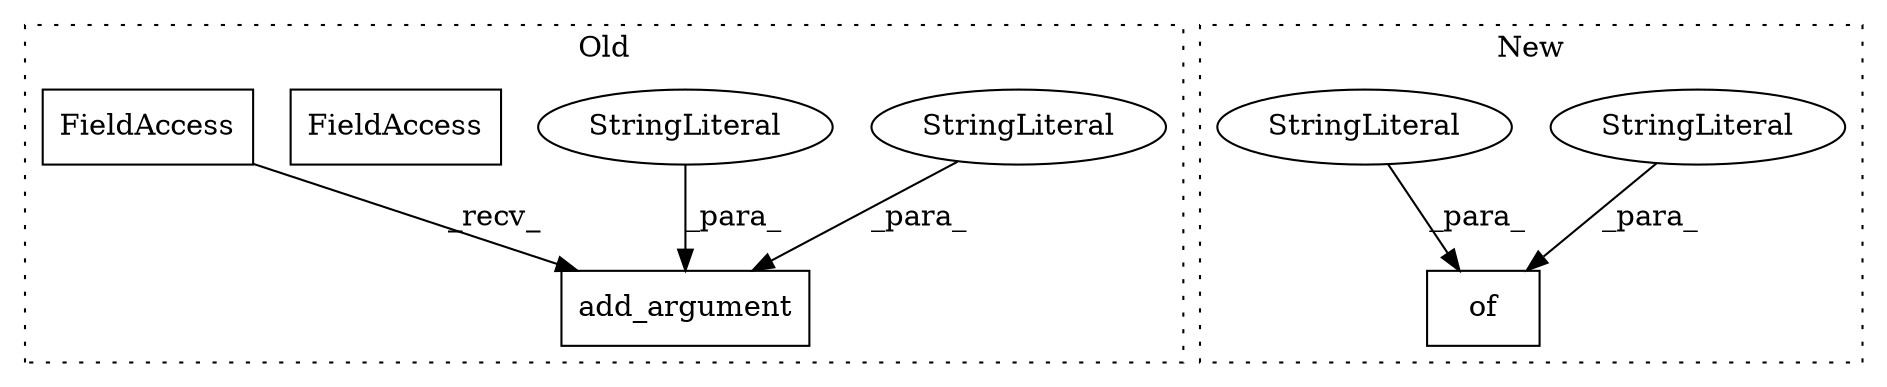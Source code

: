 digraph G {
subgraph cluster0 {
1 [label="add_argument" a="32" s="379,594" l="13,1" shape="box"];
3 [label="StringLiteral" a="45" s="392" l="11" shape="ellipse"];
5 [label="StringLiteral" a="45" s="414" l="180" shape="ellipse"];
7 [label="FieldAccess" a="22" s="366" l="12" shape="box"];
8 [label="FieldAccess" a="22" s="366" l="12" shape="box"];
label = "Old";
style="dotted";
}
subgraph cluster1 {
2 [label="of" a="32" s="296,389" l="3,1" shape="box"];
4 [label="StringLiteral" a="45" s="349" l="6" shape="ellipse"];
6 [label="StringLiteral" a="45" s="299" l="4" shape="ellipse"];
label = "New";
style="dotted";
}
3 -> 1 [label="_para_"];
4 -> 2 [label="_para_"];
5 -> 1 [label="_para_"];
6 -> 2 [label="_para_"];
8 -> 1 [label="_recv_"];
}